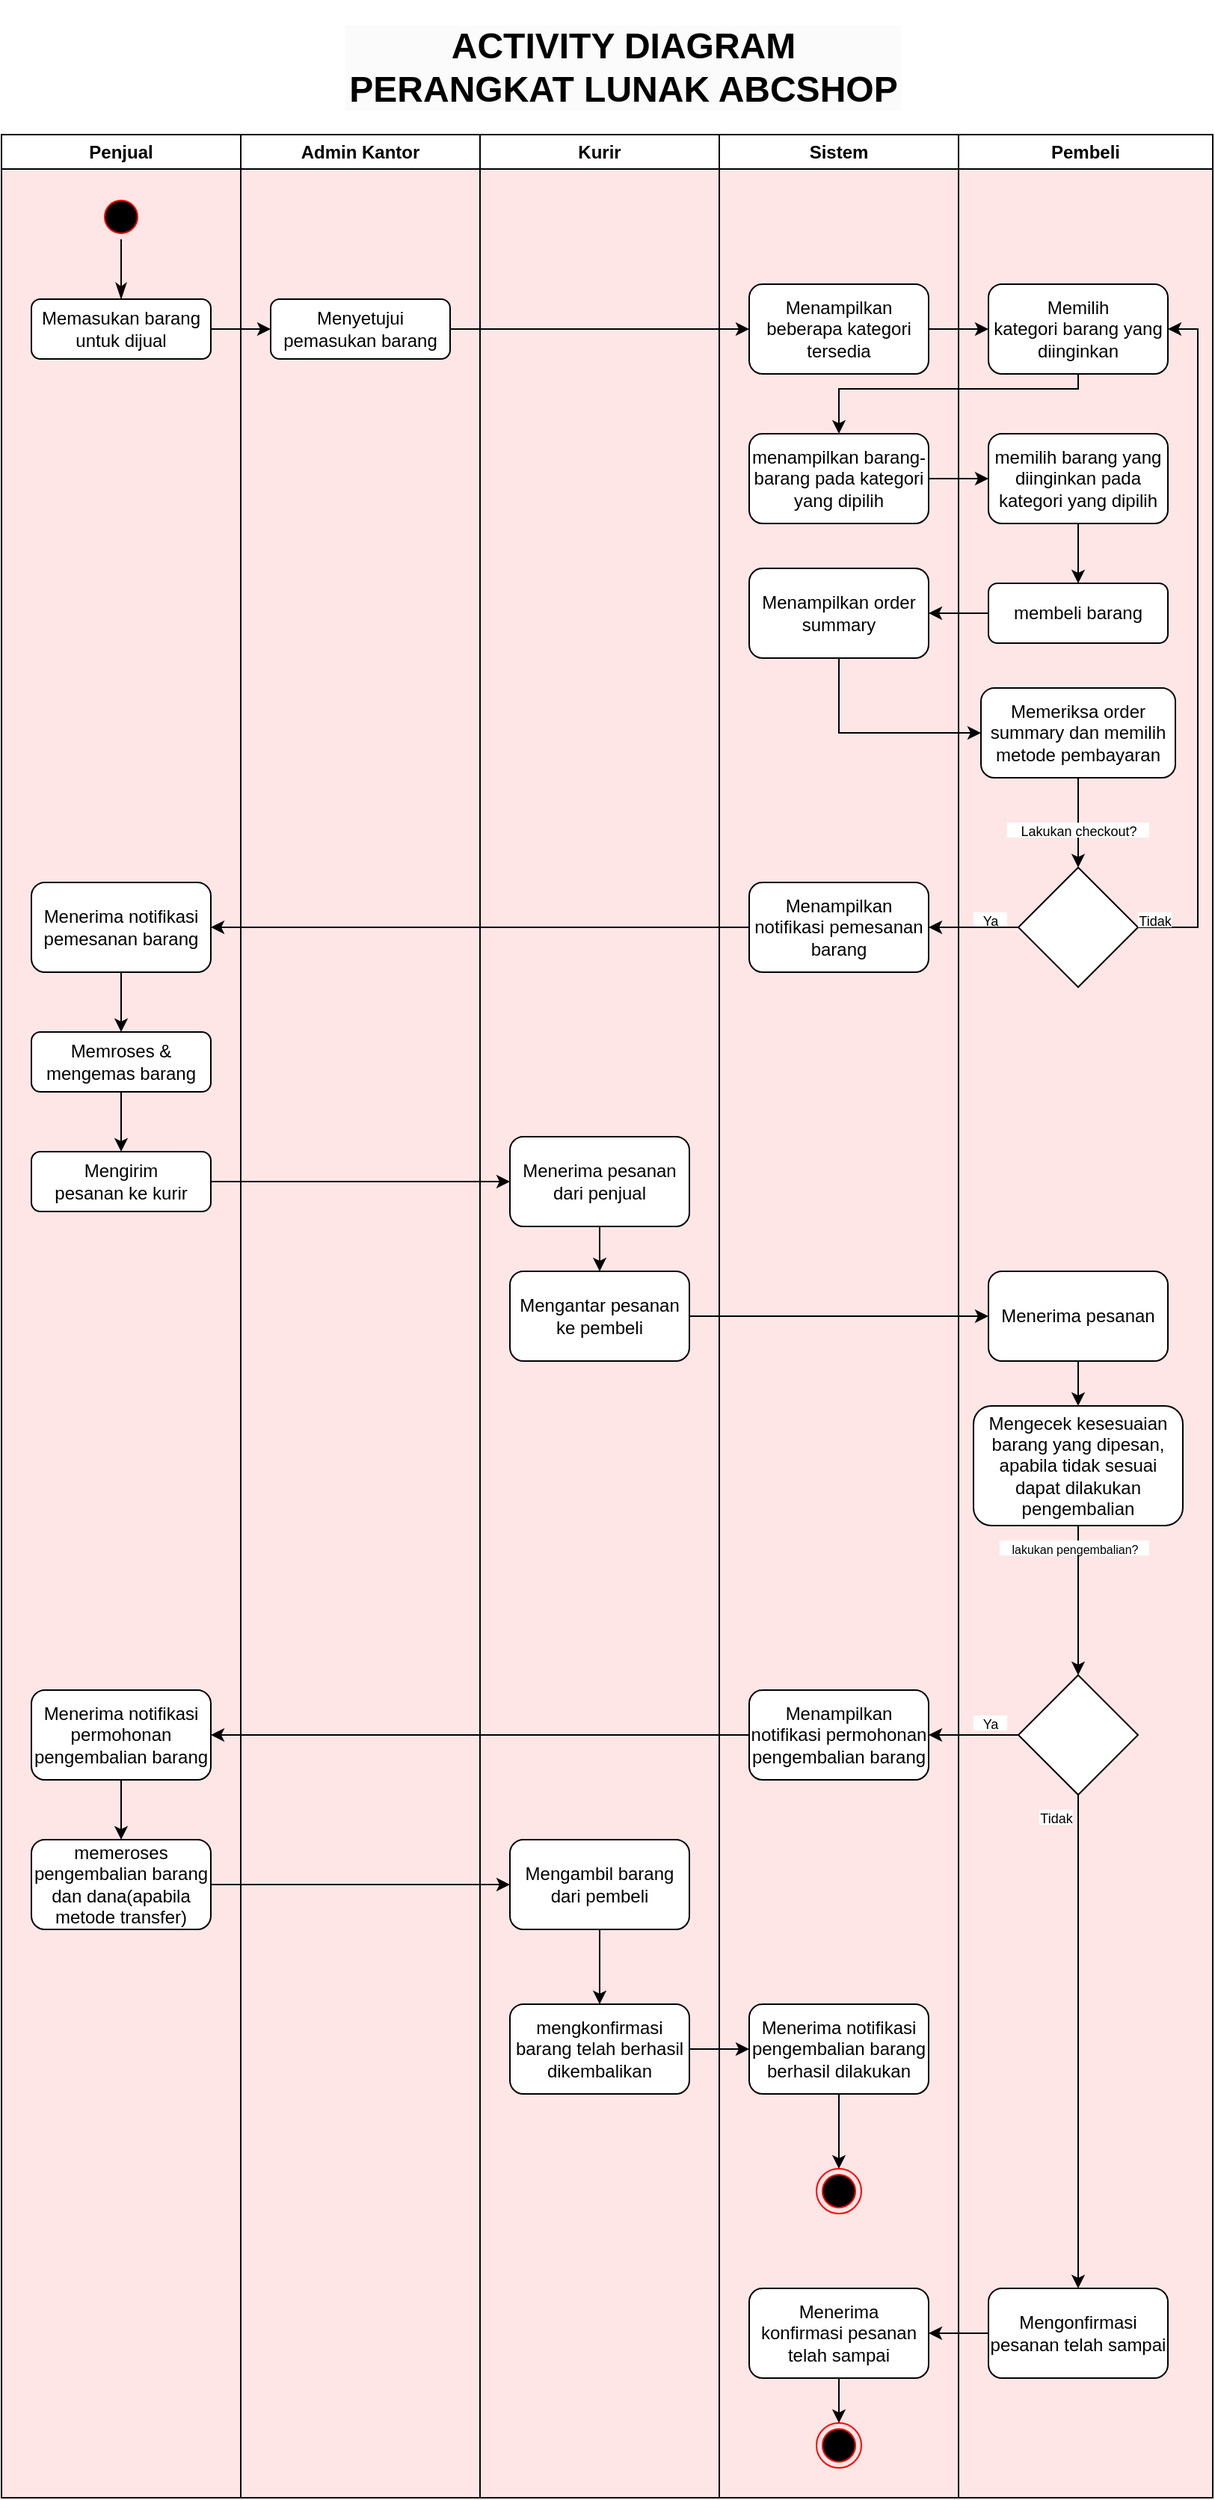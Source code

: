 <mxfile version="21.1.0" type="github">
  <diagram name="Page-1" id="DUJIO8SUm9X-BvUY9iKR">
    <mxGraphModel dx="1059" dy="540" grid="1" gridSize="10" guides="1" tooltips="1" connect="1" arrows="1" fold="1" page="1" pageScale="1" pageWidth="850" pageHeight="1100" math="0" shadow="0">
      <root>
        <mxCell id="0" />
        <mxCell id="1" parent="0" />
        <mxCell id="K_L8SOgBMeMEV-2wpKoU-1" value="&lt;h1 style=&quot;border-color: var(--border-color); color: rgb(0, 0, 0); font-variant-ligatures: normal; font-variant-caps: normal; letter-spacing: normal; orphans: 2; text-align: center; text-indent: 0px; text-transform: none; widows: 2; word-spacing: 0px; -webkit-text-stroke-width: 0px; background-color: rgb(251, 251, 251);&quot;&gt;&lt;span style=&quot;border-color: var(--border-color);&quot;&gt;ACTIVITY DIAGRAM PERANGKAT LUNAK ABCSHOP&lt;/span&gt;&lt;/h1&gt;" style="text;whiteSpace=wrap;html=1;fontStyle=1;fontFamily=Helvetica;spacing=0;verticalAlign=middle;" vertex="1" parent="1">
          <mxGeometry x="260" y="10" width="370" height="70" as="geometry" />
        </mxCell>
        <mxCell id="K_L8SOgBMeMEV-2wpKoU-2" value="Penjual" style="swimlane;whiteSpace=wrap;html=1;startSize=23;swimlaneFillColor=#FFE6E6;" vertex="1" parent="1">
          <mxGeometry x="30" y="90" width="160" height="1580" as="geometry" />
        </mxCell>
        <mxCell id="K_L8SOgBMeMEV-2wpKoU-9" value="" style="ellipse;html=1;shape=startState;fillColor=#000000;strokeColor=#ff0000;" vertex="1" parent="K_L8SOgBMeMEV-2wpKoU-2">
          <mxGeometry x="65" y="40" width="30" height="30" as="geometry" />
        </mxCell>
        <mxCell id="K_L8SOgBMeMEV-2wpKoU-11" value="Memasukan barang&lt;br style=&quot;border-color: var(--border-color);&quot;&gt;untuk dijual" style="rounded=1;whiteSpace=wrap;html=1;" vertex="1" parent="K_L8SOgBMeMEV-2wpKoU-2">
          <mxGeometry x="20" y="110" width="120" height="40" as="geometry" />
        </mxCell>
        <mxCell id="K_L8SOgBMeMEV-2wpKoU-10" value="" style="edgeStyle=orthogonalEdgeStyle;html=1;verticalAlign=bottom;endArrow=classicThin;endSize=8;strokeColor=#0F0000;rounded=0;endFill=1;" edge="1" source="K_L8SOgBMeMEV-2wpKoU-9" parent="K_L8SOgBMeMEV-2wpKoU-2" target="K_L8SOgBMeMEV-2wpKoU-11">
          <mxGeometry relative="1" as="geometry">
            <mxPoint x="80" y="110" as="targetPoint" />
          </mxGeometry>
        </mxCell>
        <mxCell id="K_L8SOgBMeMEV-2wpKoU-44" value="" style="edgeStyle=orthogonalEdgeStyle;rounded=0;orthogonalLoop=1;jettySize=auto;html=1;" edge="1" parent="K_L8SOgBMeMEV-2wpKoU-2" source="K_L8SOgBMeMEV-2wpKoU-40" target="K_L8SOgBMeMEV-2wpKoU-42">
          <mxGeometry relative="1" as="geometry" />
        </mxCell>
        <mxCell id="K_L8SOgBMeMEV-2wpKoU-40" value="Menerima notifikasi pemesanan barang" style="rounded=1;whiteSpace=wrap;html=1;" vertex="1" parent="K_L8SOgBMeMEV-2wpKoU-2">
          <mxGeometry x="20" y="500" width="120" height="60" as="geometry" />
        </mxCell>
        <mxCell id="K_L8SOgBMeMEV-2wpKoU-45" value="" style="edgeStyle=orthogonalEdgeStyle;rounded=0;orthogonalLoop=1;jettySize=auto;html=1;" edge="1" parent="K_L8SOgBMeMEV-2wpKoU-2" source="K_L8SOgBMeMEV-2wpKoU-42" target="K_L8SOgBMeMEV-2wpKoU-43">
          <mxGeometry relative="1" as="geometry" />
        </mxCell>
        <mxCell id="K_L8SOgBMeMEV-2wpKoU-42" value="Memroses &amp;amp; mengemas barang" style="rounded=1;whiteSpace=wrap;html=1;" vertex="1" parent="K_L8SOgBMeMEV-2wpKoU-2">
          <mxGeometry x="20" y="600" width="120" height="40" as="geometry" />
        </mxCell>
        <mxCell id="K_L8SOgBMeMEV-2wpKoU-43" value="Mengirim &lt;br&gt;pesanan ke kurir" style="rounded=1;whiteSpace=wrap;html=1;" vertex="1" parent="K_L8SOgBMeMEV-2wpKoU-2">
          <mxGeometry x="20" y="680" width="120" height="40" as="geometry" />
        </mxCell>
        <mxCell id="K_L8SOgBMeMEV-2wpKoU-81" value="" style="edgeStyle=orthogonalEdgeStyle;rounded=0;orthogonalLoop=1;jettySize=auto;html=1;" edge="1" parent="K_L8SOgBMeMEV-2wpKoU-2" source="K_L8SOgBMeMEV-2wpKoU-72" target="K_L8SOgBMeMEV-2wpKoU-80">
          <mxGeometry relative="1" as="geometry" />
        </mxCell>
        <mxCell id="K_L8SOgBMeMEV-2wpKoU-72" value="Menerima notifikasi permohonan pengembalian barang" style="rounded=1;whiteSpace=wrap;html=1;" vertex="1" parent="K_L8SOgBMeMEV-2wpKoU-2">
          <mxGeometry x="20" y="1040" width="120" height="60" as="geometry" />
        </mxCell>
        <mxCell id="K_L8SOgBMeMEV-2wpKoU-80" value="memeroses pengembalian barang dan dana(apabila metode transfer)" style="rounded=1;whiteSpace=wrap;html=1;" vertex="1" parent="K_L8SOgBMeMEV-2wpKoU-2">
          <mxGeometry x="20" y="1140" width="120" height="60" as="geometry" />
        </mxCell>
        <mxCell id="K_L8SOgBMeMEV-2wpKoU-5" value="Admin Kantor" style="swimlane;whiteSpace=wrap;html=1;swimlaneFillColor=#ffe6e6;" vertex="1" parent="1">
          <mxGeometry x="190" y="90" width="160" height="1580" as="geometry" />
        </mxCell>
        <mxCell id="K_L8SOgBMeMEV-2wpKoU-12" value="Menyetujui pemasukan barang" style="rounded=1;whiteSpace=wrap;html=1;" vertex="1" parent="K_L8SOgBMeMEV-2wpKoU-5">
          <mxGeometry x="20" y="110" width="120" height="40" as="geometry" />
        </mxCell>
        <mxCell id="K_L8SOgBMeMEV-2wpKoU-6" value="Kurir" style="swimlane;whiteSpace=wrap;html=1;swimlaneFillColor=#ffe6e6;" vertex="1" parent="1">
          <mxGeometry x="350" y="90" width="160" height="1580" as="geometry" />
        </mxCell>
        <mxCell id="K_L8SOgBMeMEV-2wpKoU-49" value="" style="edgeStyle=orthogonalEdgeStyle;rounded=0;orthogonalLoop=1;jettySize=auto;html=1;" edge="1" parent="K_L8SOgBMeMEV-2wpKoU-6" source="K_L8SOgBMeMEV-2wpKoU-46" target="K_L8SOgBMeMEV-2wpKoU-48">
          <mxGeometry relative="1" as="geometry" />
        </mxCell>
        <mxCell id="K_L8SOgBMeMEV-2wpKoU-46" value="Menerima pesanan dari penjual" style="rounded=1;whiteSpace=wrap;html=1;" vertex="1" parent="K_L8SOgBMeMEV-2wpKoU-6">
          <mxGeometry x="20" y="670" width="120" height="60" as="geometry" />
        </mxCell>
        <mxCell id="K_L8SOgBMeMEV-2wpKoU-48" value="Mengantar pesanan ke pembeli" style="rounded=1;whiteSpace=wrap;html=1;" vertex="1" parent="K_L8SOgBMeMEV-2wpKoU-6">
          <mxGeometry x="20" y="760" width="120" height="60" as="geometry" />
        </mxCell>
        <mxCell id="K_L8SOgBMeMEV-2wpKoU-87" value="" style="edgeStyle=orthogonalEdgeStyle;rounded=0;orthogonalLoop=1;jettySize=auto;html=1;" edge="1" parent="K_L8SOgBMeMEV-2wpKoU-6" source="K_L8SOgBMeMEV-2wpKoU-82" target="K_L8SOgBMeMEV-2wpKoU-86">
          <mxGeometry relative="1" as="geometry" />
        </mxCell>
        <mxCell id="K_L8SOgBMeMEV-2wpKoU-82" value="Mengambil barang dari pembeli" style="rounded=1;whiteSpace=wrap;html=1;" vertex="1" parent="K_L8SOgBMeMEV-2wpKoU-6">
          <mxGeometry x="20" y="1140" width="120" height="60" as="geometry" />
        </mxCell>
        <mxCell id="K_L8SOgBMeMEV-2wpKoU-86" value="mengkonfirmasi barang telah berhasil dikembalikan" style="rounded=1;whiteSpace=wrap;html=1;" vertex="1" parent="K_L8SOgBMeMEV-2wpKoU-6">
          <mxGeometry x="20" y="1250" width="120" height="60" as="geometry" />
        </mxCell>
        <mxCell id="K_L8SOgBMeMEV-2wpKoU-7" value="Sistem" style="swimlane;whiteSpace=wrap;html=1;swimlaneFillColor=#ffe6e6;" vertex="1" parent="1">
          <mxGeometry x="510" y="90" width="160" height="1580" as="geometry" />
        </mxCell>
        <mxCell id="K_L8SOgBMeMEV-2wpKoU-14" value="Menampilkan beberapa kategori tersedia" style="rounded=1;whiteSpace=wrap;html=1;" vertex="1" parent="K_L8SOgBMeMEV-2wpKoU-7">
          <mxGeometry x="20" y="100" width="120" height="60" as="geometry" />
        </mxCell>
        <mxCell id="K_L8SOgBMeMEV-2wpKoU-20" value="menampilkan barang-barang pada kategori yang dipilih" style="rounded=1;whiteSpace=wrap;html=1;" vertex="1" parent="K_L8SOgBMeMEV-2wpKoU-7">
          <mxGeometry x="20" y="200" width="120" height="60" as="geometry" />
        </mxCell>
        <mxCell id="K_L8SOgBMeMEV-2wpKoU-25" value="Menampilkan order summary" style="rounded=1;whiteSpace=wrap;html=1;" vertex="1" parent="K_L8SOgBMeMEV-2wpKoU-7">
          <mxGeometry x="20" y="290" width="120" height="60" as="geometry" />
        </mxCell>
        <mxCell id="K_L8SOgBMeMEV-2wpKoU-33" value="Menampilkan notifikasi pemesanan barang" style="rounded=1;whiteSpace=wrap;html=1;" vertex="1" parent="K_L8SOgBMeMEV-2wpKoU-7">
          <mxGeometry x="20" y="500" width="120" height="60" as="geometry" />
        </mxCell>
        <mxCell id="K_L8SOgBMeMEV-2wpKoU-95" value="" style="edgeStyle=orthogonalEdgeStyle;rounded=0;orthogonalLoop=1;jettySize=auto;html=1;" edge="1" parent="K_L8SOgBMeMEV-2wpKoU-7" source="K_L8SOgBMeMEV-2wpKoU-63" target="K_L8SOgBMeMEV-2wpKoU-93">
          <mxGeometry relative="1" as="geometry" />
        </mxCell>
        <mxCell id="K_L8SOgBMeMEV-2wpKoU-63" value="Menerima &lt;br&gt;konfirmasi pesanan telah sampai" style="rounded=1;whiteSpace=wrap;html=1;" vertex="1" parent="K_L8SOgBMeMEV-2wpKoU-7">
          <mxGeometry x="20" y="1440" width="120" height="60" as="geometry" />
        </mxCell>
        <mxCell id="K_L8SOgBMeMEV-2wpKoU-73" value="Menampilkan notifikasi permohonan pengembalian barang" style="rounded=1;whiteSpace=wrap;html=1;" vertex="1" parent="K_L8SOgBMeMEV-2wpKoU-7">
          <mxGeometry x="20" y="1040" width="120" height="60" as="geometry" />
        </mxCell>
        <mxCell id="K_L8SOgBMeMEV-2wpKoU-94" value="" style="edgeStyle=orthogonalEdgeStyle;rounded=0;orthogonalLoop=1;jettySize=auto;html=1;" edge="1" parent="K_L8SOgBMeMEV-2wpKoU-7" source="K_L8SOgBMeMEV-2wpKoU-84" target="K_L8SOgBMeMEV-2wpKoU-92">
          <mxGeometry relative="1" as="geometry" />
        </mxCell>
        <mxCell id="K_L8SOgBMeMEV-2wpKoU-84" value="Menerima notifikasi pengembalian barang berhasil dilakukan" style="whiteSpace=wrap;html=1;rounded=1;" vertex="1" parent="K_L8SOgBMeMEV-2wpKoU-7">
          <mxGeometry x="20" y="1250" width="120" height="60" as="geometry" />
        </mxCell>
        <mxCell id="K_L8SOgBMeMEV-2wpKoU-92" value="" style="ellipse;html=1;shape=endState;fillColor=#000000;strokeColor=#ff0000;" vertex="1" parent="K_L8SOgBMeMEV-2wpKoU-7">
          <mxGeometry x="65" y="1360" width="30" height="30" as="geometry" />
        </mxCell>
        <mxCell id="K_L8SOgBMeMEV-2wpKoU-93" value="" style="ellipse;html=1;shape=endState;fillColor=#000000;strokeColor=#ff0000;" vertex="1" parent="K_L8SOgBMeMEV-2wpKoU-7">
          <mxGeometry x="65" y="1530" width="30" height="30" as="geometry" />
        </mxCell>
        <mxCell id="K_L8SOgBMeMEV-2wpKoU-8" value="Pembeli" style="swimlane;whiteSpace=wrap;html=1;swimlaneFillColor=#ffe6e6;" vertex="1" parent="1">
          <mxGeometry x="670" y="90" width="170" height="1580" as="geometry" />
        </mxCell>
        <mxCell id="K_L8SOgBMeMEV-2wpKoU-18" value="Memilih&lt;br style=&quot;border-color: var(--border-color);&quot;&gt;kategori barang yang diinginkan" style="rounded=1;whiteSpace=wrap;html=1;" vertex="1" parent="K_L8SOgBMeMEV-2wpKoU-8">
          <mxGeometry x="20" y="100" width="120" height="60" as="geometry" />
        </mxCell>
        <mxCell id="K_L8SOgBMeMEV-2wpKoU-26" value="" style="edgeStyle=orthogonalEdgeStyle;rounded=0;orthogonalLoop=1;jettySize=auto;html=1;" edge="1" parent="K_L8SOgBMeMEV-2wpKoU-8" source="K_L8SOgBMeMEV-2wpKoU-22" target="K_L8SOgBMeMEV-2wpKoU-24">
          <mxGeometry relative="1" as="geometry" />
        </mxCell>
        <mxCell id="K_L8SOgBMeMEV-2wpKoU-22" value="memilih barang yang diinginkan pada kategori yang dipilih" style="rounded=1;whiteSpace=wrap;html=1;" vertex="1" parent="K_L8SOgBMeMEV-2wpKoU-8">
          <mxGeometry x="20" y="200" width="120" height="60" as="geometry" />
        </mxCell>
        <mxCell id="K_L8SOgBMeMEV-2wpKoU-24" value="membeli barang" style="rounded=1;whiteSpace=wrap;html=1;" vertex="1" parent="K_L8SOgBMeMEV-2wpKoU-8">
          <mxGeometry x="20" y="300" width="120" height="40" as="geometry" />
        </mxCell>
        <mxCell id="K_L8SOgBMeMEV-2wpKoU-31" style="edgeStyle=orthogonalEdgeStyle;rounded=0;orthogonalLoop=1;jettySize=auto;html=1;entryX=0.5;entryY=0;entryDx=0;entryDy=0;" edge="1" parent="K_L8SOgBMeMEV-2wpKoU-8" source="K_L8SOgBMeMEV-2wpKoU-28" target="K_L8SOgBMeMEV-2wpKoU-30">
          <mxGeometry relative="1" as="geometry" />
        </mxCell>
        <mxCell id="K_L8SOgBMeMEV-2wpKoU-28" value="Memeriksa order summary dan memilih metode pembayaran" style="rounded=1;whiteSpace=wrap;html=1;" vertex="1" parent="K_L8SOgBMeMEV-2wpKoU-8">
          <mxGeometry x="15" y="370" width="130" height="60" as="geometry" />
        </mxCell>
        <mxCell id="K_L8SOgBMeMEV-2wpKoU-54" style="edgeStyle=orthogonalEdgeStyle;rounded=0;orthogonalLoop=1;jettySize=auto;html=1;entryX=1;entryY=0.5;entryDx=0;entryDy=0;" edge="1" parent="K_L8SOgBMeMEV-2wpKoU-8" source="K_L8SOgBMeMEV-2wpKoU-30" target="K_L8SOgBMeMEV-2wpKoU-18">
          <mxGeometry relative="1" as="geometry">
            <Array as="points">
              <mxPoint x="160" y="530" />
              <mxPoint x="160" y="130" />
            </Array>
          </mxGeometry>
        </mxCell>
        <mxCell id="K_L8SOgBMeMEV-2wpKoU-30" value="" style="rhombus;whiteSpace=wrap;html=1;" vertex="1" parent="K_L8SOgBMeMEV-2wpKoU-8">
          <mxGeometry x="40" y="490" width="80" height="80" as="geometry" />
        </mxCell>
        <mxCell id="K_L8SOgBMeMEV-2wpKoU-32" value="&lt;font style=&quot;font-size: 9px;&quot;&gt;Lakukan checkout?&lt;/font&gt;" style="text;html=1;strokeColor=none;fillColor=default;align=center;verticalAlign=middle;whiteSpace=wrap;rounded=0;" vertex="1" parent="K_L8SOgBMeMEV-2wpKoU-8">
          <mxGeometry x="32.5" y="460" width="95" height="10" as="geometry" />
        </mxCell>
        <mxCell id="K_L8SOgBMeMEV-2wpKoU-35" value="&lt;font style=&quot;font-size: 9px;&quot;&gt;Ya&lt;/font&gt;" style="text;html=1;strokeColor=none;fillColor=default;align=center;verticalAlign=middle;whiteSpace=wrap;rounded=0;" vertex="1" parent="K_L8SOgBMeMEV-2wpKoU-8">
          <mxGeometry x="10" y="520" width="22.5" height="10" as="geometry" />
        </mxCell>
        <mxCell id="K_L8SOgBMeMEV-2wpKoU-53" value="" style="edgeStyle=orthogonalEdgeStyle;rounded=0;orthogonalLoop=1;jettySize=auto;html=1;" edge="1" parent="K_L8SOgBMeMEV-2wpKoU-8" source="K_L8SOgBMeMEV-2wpKoU-50" target="K_L8SOgBMeMEV-2wpKoU-52">
          <mxGeometry relative="1" as="geometry" />
        </mxCell>
        <mxCell id="K_L8SOgBMeMEV-2wpKoU-50" value="Menerima pesanan" style="rounded=1;whiteSpace=wrap;html=1;" vertex="1" parent="K_L8SOgBMeMEV-2wpKoU-8">
          <mxGeometry x="20" y="760" width="120" height="60" as="geometry" />
        </mxCell>
        <mxCell id="K_L8SOgBMeMEV-2wpKoU-60" value="" style="edgeStyle=orthogonalEdgeStyle;rounded=0;orthogonalLoop=1;jettySize=auto;html=1;" edge="1" parent="K_L8SOgBMeMEV-2wpKoU-8" source="K_L8SOgBMeMEV-2wpKoU-52" target="K_L8SOgBMeMEV-2wpKoU-56">
          <mxGeometry relative="1" as="geometry" />
        </mxCell>
        <mxCell id="K_L8SOgBMeMEV-2wpKoU-52" value="Mengecek kesesuaian barang yang dipesan, apabila tidak sesuai dapat dilakukan pengembalian" style="rounded=1;whiteSpace=wrap;html=1;" vertex="1" parent="K_L8SOgBMeMEV-2wpKoU-8">
          <mxGeometry x="10" y="850" width="140" height="80" as="geometry" />
        </mxCell>
        <mxCell id="K_L8SOgBMeMEV-2wpKoU-55" value="&lt;font style=&quot;font-size: 9px;&quot;&gt;Tidak&lt;/font&gt;" style="text;html=1;strokeColor=none;fillColor=default;align=center;verticalAlign=middle;whiteSpace=wrap;rounded=0;" vertex="1" parent="K_L8SOgBMeMEV-2wpKoU-8">
          <mxGeometry x="120" y="520" width="22.5" height="10" as="geometry" />
        </mxCell>
        <mxCell id="K_L8SOgBMeMEV-2wpKoU-62" value="" style="edgeStyle=orthogonalEdgeStyle;rounded=0;orthogonalLoop=1;jettySize=auto;html=1;" edge="1" parent="K_L8SOgBMeMEV-2wpKoU-8" source="K_L8SOgBMeMEV-2wpKoU-56" target="K_L8SOgBMeMEV-2wpKoU-61">
          <mxGeometry relative="1" as="geometry" />
        </mxCell>
        <mxCell id="K_L8SOgBMeMEV-2wpKoU-56" value="" style="rhombus;whiteSpace=wrap;html=1;" vertex="1" parent="K_L8SOgBMeMEV-2wpKoU-8">
          <mxGeometry x="40" y="1030" width="80" height="80" as="geometry" />
        </mxCell>
        <mxCell id="K_L8SOgBMeMEV-2wpKoU-58" value="&lt;font style=&quot;font-size: 8px;&quot;&gt;lakukan pengembalian?&lt;/font&gt;" style="text;html=1;strokeColor=none;fillColor=default;align=center;verticalAlign=middle;whiteSpace=wrap;rounded=0;" vertex="1" parent="K_L8SOgBMeMEV-2wpKoU-8">
          <mxGeometry x="27.5" y="940" width="100" height="10" as="geometry" />
        </mxCell>
        <mxCell id="K_L8SOgBMeMEV-2wpKoU-61" value="Mengonfirmasi pesanan telah sampai" style="rounded=1;whiteSpace=wrap;html=1;" vertex="1" parent="K_L8SOgBMeMEV-2wpKoU-8">
          <mxGeometry x="20" y="1440" width="120" height="60" as="geometry" />
        </mxCell>
        <mxCell id="K_L8SOgBMeMEV-2wpKoU-75" value="&lt;font style=&quot;font-size: 9px;&quot;&gt;Ya&lt;/font&gt;" style="text;html=1;strokeColor=none;fillColor=default;align=center;verticalAlign=middle;whiteSpace=wrap;rounded=0;" vertex="1" parent="K_L8SOgBMeMEV-2wpKoU-8">
          <mxGeometry x="10" y="1057" width="22.5" height="10" as="geometry" />
        </mxCell>
        <mxCell id="K_L8SOgBMeMEV-2wpKoU-76" value="&lt;font style=&quot;font-size: 9px;&quot;&gt;Tidak&lt;/font&gt;" style="text;html=1;strokeColor=none;fillColor=default;align=center;verticalAlign=middle;whiteSpace=wrap;rounded=0;" vertex="1" parent="K_L8SOgBMeMEV-2wpKoU-8">
          <mxGeometry x="54" y="1120" width="22.5" height="10" as="geometry" />
        </mxCell>
        <mxCell id="K_L8SOgBMeMEV-2wpKoU-13" value="" style="edgeStyle=orthogonalEdgeStyle;rounded=0;orthogonalLoop=1;jettySize=auto;html=1;" edge="1" parent="1" source="K_L8SOgBMeMEV-2wpKoU-11" target="K_L8SOgBMeMEV-2wpKoU-12">
          <mxGeometry relative="1" as="geometry" />
        </mxCell>
        <mxCell id="K_L8SOgBMeMEV-2wpKoU-17" style="edgeStyle=orthogonalEdgeStyle;rounded=0;orthogonalLoop=1;jettySize=auto;html=1;" edge="1" parent="1" source="K_L8SOgBMeMEV-2wpKoU-12" target="K_L8SOgBMeMEV-2wpKoU-14">
          <mxGeometry relative="1" as="geometry" />
        </mxCell>
        <mxCell id="K_L8SOgBMeMEV-2wpKoU-19" style="edgeStyle=orthogonalEdgeStyle;rounded=0;orthogonalLoop=1;jettySize=auto;html=1;" edge="1" parent="1" source="K_L8SOgBMeMEV-2wpKoU-14" target="K_L8SOgBMeMEV-2wpKoU-18">
          <mxGeometry relative="1" as="geometry" />
        </mxCell>
        <mxCell id="K_L8SOgBMeMEV-2wpKoU-23" style="edgeStyle=orthogonalEdgeStyle;rounded=0;orthogonalLoop=1;jettySize=auto;html=1;entryX=0;entryY=0.5;entryDx=0;entryDy=0;" edge="1" parent="1" source="K_L8SOgBMeMEV-2wpKoU-20" target="K_L8SOgBMeMEV-2wpKoU-22">
          <mxGeometry relative="1" as="geometry" />
        </mxCell>
        <mxCell id="K_L8SOgBMeMEV-2wpKoU-27" value="" style="edgeStyle=orthogonalEdgeStyle;rounded=0;orthogonalLoop=1;jettySize=auto;html=1;" edge="1" parent="1" source="K_L8SOgBMeMEV-2wpKoU-24" target="K_L8SOgBMeMEV-2wpKoU-25">
          <mxGeometry relative="1" as="geometry" />
        </mxCell>
        <mxCell id="K_L8SOgBMeMEV-2wpKoU-38" value="" style="edgeStyle=orthogonalEdgeStyle;rounded=0;orthogonalLoop=1;jettySize=auto;html=1;" edge="1" parent="1" source="K_L8SOgBMeMEV-2wpKoU-30" target="K_L8SOgBMeMEV-2wpKoU-33">
          <mxGeometry relative="1" as="geometry" />
        </mxCell>
        <mxCell id="K_L8SOgBMeMEV-2wpKoU-41" style="edgeStyle=orthogonalEdgeStyle;rounded=0;orthogonalLoop=1;jettySize=auto;html=1;entryX=1;entryY=0.5;entryDx=0;entryDy=0;" edge="1" parent="1" source="K_L8SOgBMeMEV-2wpKoU-33" target="K_L8SOgBMeMEV-2wpKoU-40">
          <mxGeometry relative="1" as="geometry" />
        </mxCell>
        <mxCell id="K_L8SOgBMeMEV-2wpKoU-47" style="edgeStyle=orthogonalEdgeStyle;rounded=0;orthogonalLoop=1;jettySize=auto;html=1;entryX=0;entryY=0.5;entryDx=0;entryDy=0;" edge="1" parent="1" source="K_L8SOgBMeMEV-2wpKoU-43" target="K_L8SOgBMeMEV-2wpKoU-46">
          <mxGeometry relative="1" as="geometry" />
        </mxCell>
        <mxCell id="K_L8SOgBMeMEV-2wpKoU-51" style="edgeStyle=orthogonalEdgeStyle;rounded=0;orthogonalLoop=1;jettySize=auto;html=1;entryX=0;entryY=0.5;entryDx=0;entryDy=0;" edge="1" parent="1" source="K_L8SOgBMeMEV-2wpKoU-48" target="K_L8SOgBMeMEV-2wpKoU-50">
          <mxGeometry relative="1" as="geometry" />
        </mxCell>
        <mxCell id="K_L8SOgBMeMEV-2wpKoU-67" value="" style="edgeStyle=orthogonalEdgeStyle;rounded=0;orthogonalLoop=1;jettySize=auto;html=1;entryX=0.5;entryY=0;entryDx=0;entryDy=0;" edge="1" parent="1" source="K_L8SOgBMeMEV-2wpKoU-18" target="K_L8SOgBMeMEV-2wpKoU-20">
          <mxGeometry relative="1" as="geometry">
            <Array as="points">
              <mxPoint x="750" y="260" />
              <mxPoint x="590" y="260" />
            </Array>
          </mxGeometry>
        </mxCell>
        <mxCell id="K_L8SOgBMeMEV-2wpKoU-68" style="edgeStyle=orthogonalEdgeStyle;rounded=0;orthogonalLoop=1;jettySize=auto;html=1;entryX=0;entryY=0.5;entryDx=0;entryDy=0;exitX=0.5;exitY=1;exitDx=0;exitDy=0;" edge="1" parent="1" source="K_L8SOgBMeMEV-2wpKoU-25" target="K_L8SOgBMeMEV-2wpKoU-28">
          <mxGeometry relative="1" as="geometry">
            <mxPoint x="630.0" y="510" as="targetPoint" />
          </mxGeometry>
        </mxCell>
        <mxCell id="K_L8SOgBMeMEV-2wpKoU-70" value="" style="edgeStyle=orthogonalEdgeStyle;rounded=0;orthogonalLoop=1;jettySize=auto;html=1;" edge="1" parent="1" source="K_L8SOgBMeMEV-2wpKoU-61" target="K_L8SOgBMeMEV-2wpKoU-63">
          <mxGeometry relative="1" as="geometry" />
        </mxCell>
        <mxCell id="K_L8SOgBMeMEV-2wpKoU-74" value="" style="edgeStyle=orthogonalEdgeStyle;rounded=0;orthogonalLoop=1;jettySize=auto;html=1;" edge="1" parent="1" source="K_L8SOgBMeMEV-2wpKoU-56" target="K_L8SOgBMeMEV-2wpKoU-73">
          <mxGeometry relative="1" as="geometry" />
        </mxCell>
        <mxCell id="K_L8SOgBMeMEV-2wpKoU-79" style="edgeStyle=orthogonalEdgeStyle;rounded=0;orthogonalLoop=1;jettySize=auto;html=1;entryX=1;entryY=0.5;entryDx=0;entryDy=0;" edge="1" parent="1" source="K_L8SOgBMeMEV-2wpKoU-73" target="K_L8SOgBMeMEV-2wpKoU-72">
          <mxGeometry relative="1" as="geometry" />
        </mxCell>
        <mxCell id="K_L8SOgBMeMEV-2wpKoU-83" style="edgeStyle=orthogonalEdgeStyle;rounded=0;orthogonalLoop=1;jettySize=auto;html=1;" edge="1" parent="1" source="K_L8SOgBMeMEV-2wpKoU-80" target="K_L8SOgBMeMEV-2wpKoU-82">
          <mxGeometry relative="1" as="geometry" />
        </mxCell>
        <mxCell id="K_L8SOgBMeMEV-2wpKoU-90" value="" style="edgeStyle=orthogonalEdgeStyle;rounded=0;orthogonalLoop=1;jettySize=auto;html=1;" edge="1" parent="1" source="K_L8SOgBMeMEV-2wpKoU-86" target="K_L8SOgBMeMEV-2wpKoU-84">
          <mxGeometry relative="1" as="geometry" />
        </mxCell>
      </root>
    </mxGraphModel>
  </diagram>
</mxfile>
